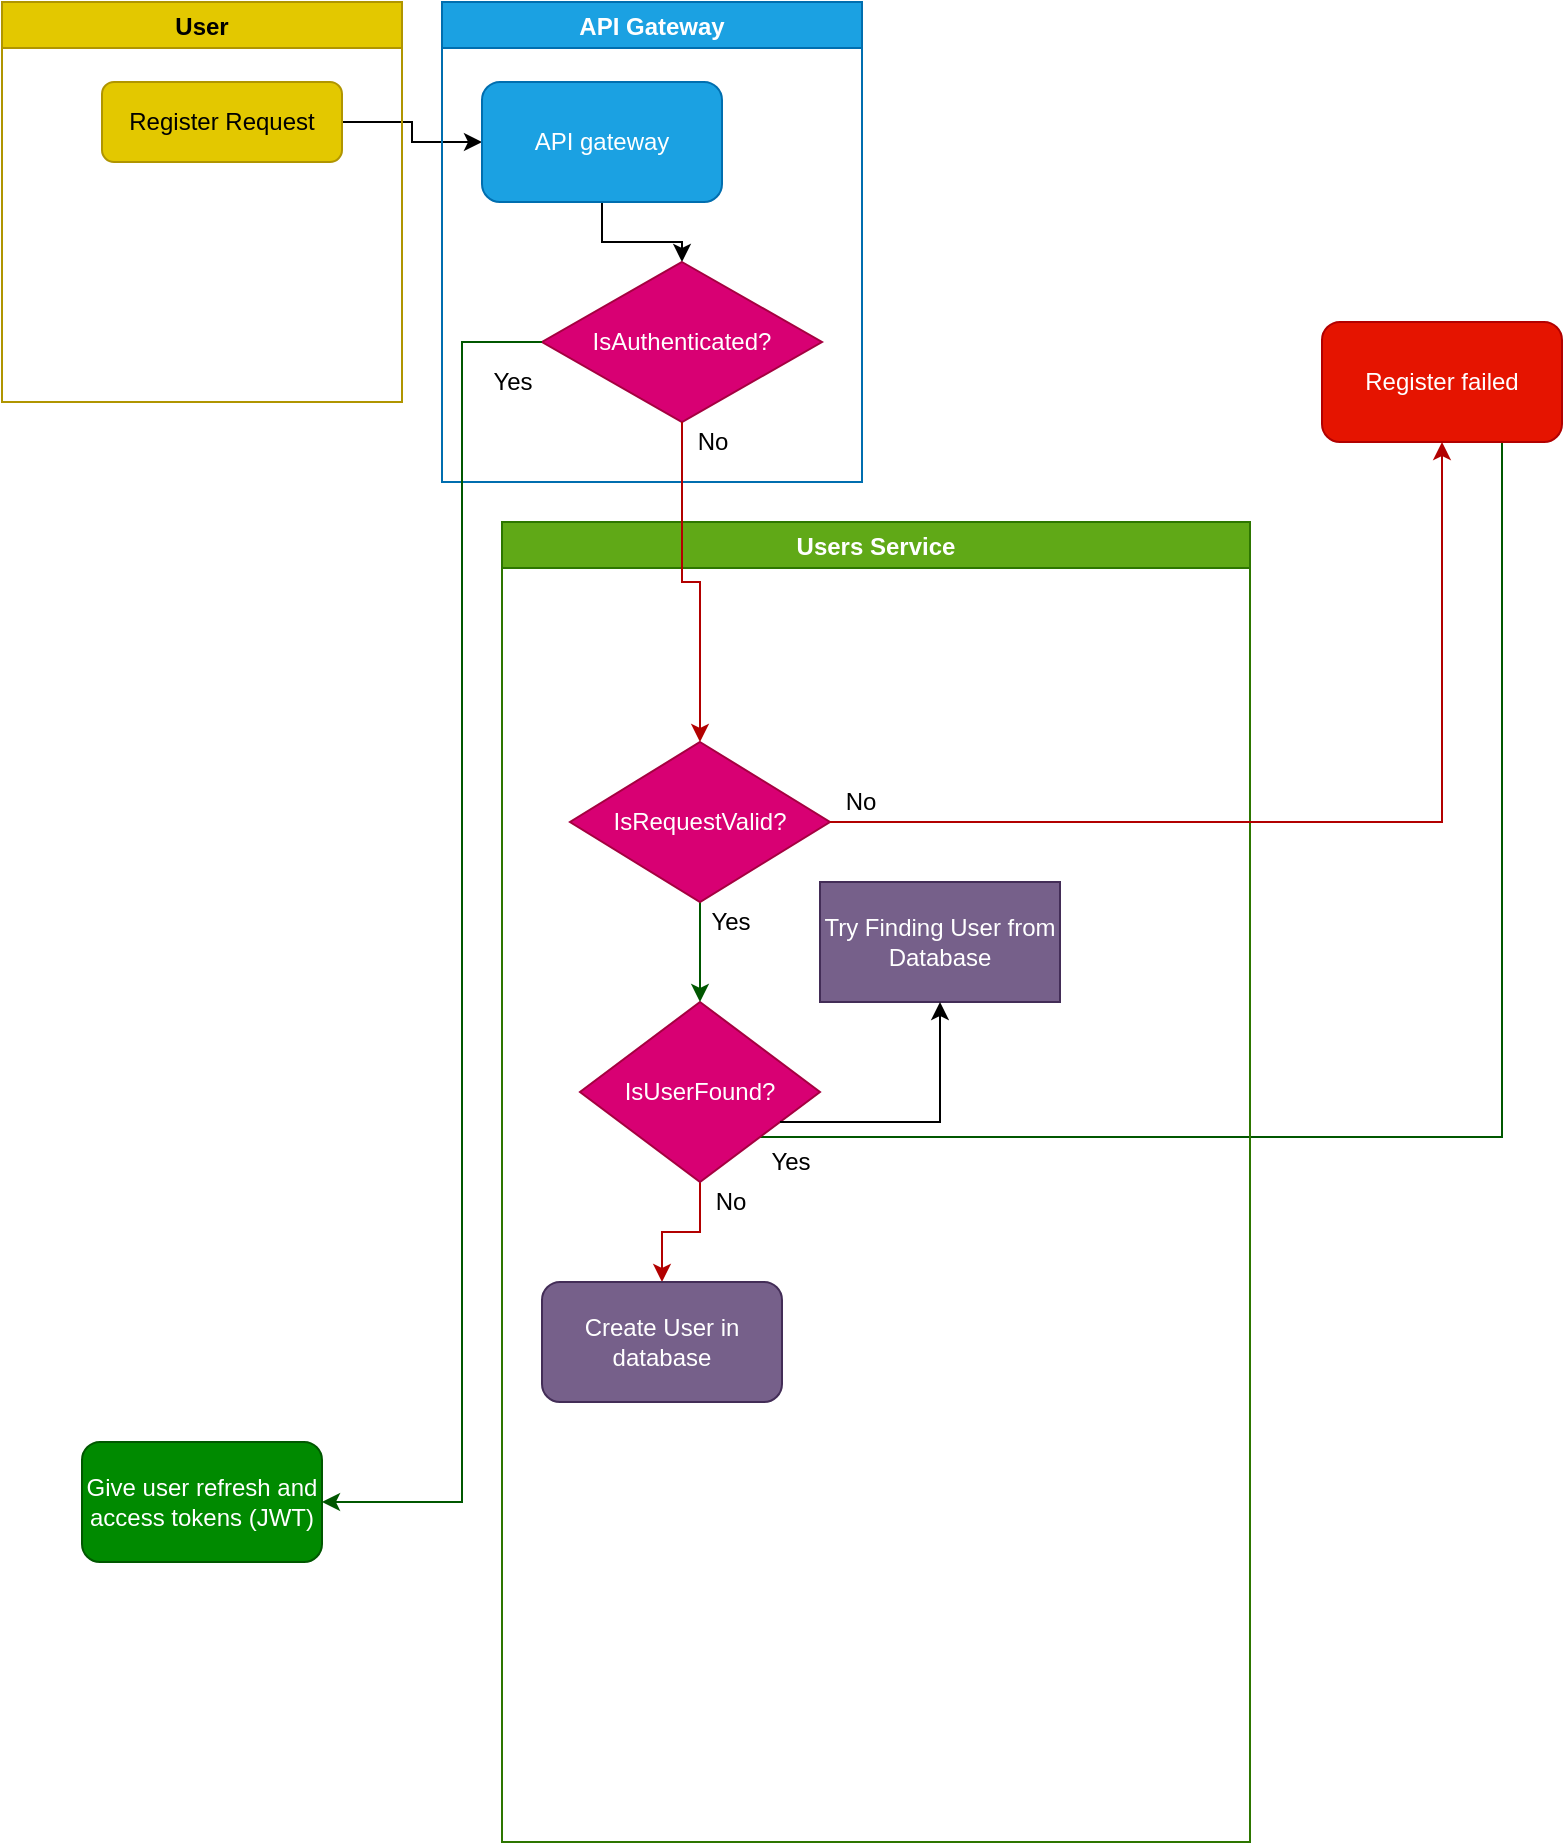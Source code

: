 <mxfile version="15.9.1" type="github">
  <diagram id="C5RBs43oDa-KdzZeNtuy" name="Page-1">
    <mxGraphModel dx="781" dy="553" grid="1" gridSize="10" guides="1" tooltips="1" connect="1" arrows="1" fold="1" page="1" pageScale="1" pageWidth="827" pageHeight="1169" math="0" shadow="0">
      <root>
        <mxCell id="WIyWlLk6GJQsqaUBKTNV-0" />
        <mxCell id="WIyWlLk6GJQsqaUBKTNV-1" parent="WIyWlLk6GJQsqaUBKTNV-0" />
        <mxCell id="z913wySDjgUMjYWv6C2x-1" style="edgeStyle=orthogonalEdgeStyle;rounded=0;orthogonalLoop=1;jettySize=auto;html=1;exitX=1;exitY=0.5;exitDx=0;exitDy=0;" edge="1" parent="WIyWlLk6GJQsqaUBKTNV-1" source="WIyWlLk6GJQsqaUBKTNV-3" target="z913wySDjgUMjYWv6C2x-0">
          <mxGeometry relative="1" as="geometry" />
        </mxCell>
        <mxCell id="z913wySDjgUMjYWv6C2x-4" value="API Gateway" style="swimlane;fillColor=#1ba1e2;fontColor=#ffffff;strokeColor=#006EAF;" vertex="1" parent="WIyWlLk6GJQsqaUBKTNV-1">
          <mxGeometry x="230" y="10" width="210" height="240" as="geometry">
            <mxRectangle x="230" y="10" width="110" height="23" as="alternateBounds" />
          </mxGeometry>
        </mxCell>
        <mxCell id="z913wySDjgUMjYWv6C2x-6" style="edgeStyle=orthogonalEdgeStyle;rounded=0;orthogonalLoop=1;jettySize=auto;html=1;exitX=0.5;exitY=1;exitDx=0;exitDy=0;entryX=0.5;entryY=0;entryDx=0;entryDy=0;" edge="1" parent="z913wySDjgUMjYWv6C2x-4" source="z913wySDjgUMjYWv6C2x-0" target="z913wySDjgUMjYWv6C2x-2">
          <mxGeometry relative="1" as="geometry" />
        </mxCell>
        <mxCell id="z913wySDjgUMjYWv6C2x-0" value="API gateway" style="rounded=1;whiteSpace=wrap;html=1;fillColor=#1ba1e2;fontColor=#ffffff;strokeColor=#006EAF;" vertex="1" parent="z913wySDjgUMjYWv6C2x-4">
          <mxGeometry x="20" y="40" width="120" height="60" as="geometry" />
        </mxCell>
        <mxCell id="z913wySDjgUMjYWv6C2x-2" value="IsAuthenticated?" style="rhombus;whiteSpace=wrap;html=1;fillColor=#d80073;fontColor=#ffffff;strokeColor=#A50040;" vertex="1" parent="z913wySDjgUMjYWv6C2x-4">
          <mxGeometry x="50" y="130" width="140" height="80" as="geometry" />
        </mxCell>
        <mxCell id="z913wySDjgUMjYWv6C2x-10" value="Yes" style="text;html=1;align=center;verticalAlign=middle;resizable=0;points=[];autosize=1;strokeColor=none;fillColor=none;" vertex="1" parent="z913wySDjgUMjYWv6C2x-4">
          <mxGeometry x="20" y="180" width="30" height="20" as="geometry" />
        </mxCell>
        <mxCell id="z913wySDjgUMjYWv6C2x-13" value="No" style="text;html=1;align=center;verticalAlign=middle;resizable=0;points=[];autosize=1;strokeColor=none;fillColor=none;" vertex="1" parent="z913wySDjgUMjYWv6C2x-4">
          <mxGeometry x="120" y="210" width="30" height="20" as="geometry" />
        </mxCell>
        <mxCell id="z913wySDjgUMjYWv6C2x-7" value="Give user refresh and access tokens (JWT)" style="whiteSpace=wrap;html=1;rounded=1;fillColor=#008a00;fontColor=#ffffff;strokeColor=#005700;" vertex="1" parent="WIyWlLk6GJQsqaUBKTNV-1">
          <mxGeometry x="50" y="730" width="120" height="60" as="geometry" />
        </mxCell>
        <mxCell id="z913wySDjgUMjYWv6C2x-9" style="edgeStyle=orthogonalEdgeStyle;rounded=0;orthogonalLoop=1;jettySize=auto;html=1;exitX=0;exitY=0.5;exitDx=0;exitDy=0;fillColor=#008a00;strokeColor=#005700;" edge="1" parent="WIyWlLk6GJQsqaUBKTNV-1" source="z913wySDjgUMjYWv6C2x-2" target="z913wySDjgUMjYWv6C2x-7">
          <mxGeometry relative="1" as="geometry">
            <Array as="points">
              <mxPoint x="240" y="180" />
              <mxPoint x="240" y="760" />
            </Array>
          </mxGeometry>
        </mxCell>
        <mxCell id="z913wySDjgUMjYWv6C2x-22" style="edgeStyle=orthogonalEdgeStyle;rounded=0;orthogonalLoop=1;jettySize=auto;html=1;exitX=1;exitY=1;exitDx=0;exitDy=0;entryX=0;entryY=0.5;entryDx=0;entryDy=0;fillColor=#008a00;strokeColor=#005700;" edge="1" parent="WIyWlLk6GJQsqaUBKTNV-1" source="z913wySDjgUMjYWv6C2x-11" target="z913wySDjgUMjYWv6C2x-21">
          <mxGeometry relative="1" as="geometry">
            <Array as="points">
              <mxPoint x="760" y="578" />
              <mxPoint x="760" y="200" />
            </Array>
          </mxGeometry>
        </mxCell>
        <mxCell id="z913wySDjgUMjYWv6C2x-19" value="Users Service" style="swimlane;fillColor=#60a917;fontColor=#ffffff;strokeColor=#2D7600;" vertex="1" parent="WIyWlLk6GJQsqaUBKTNV-1">
          <mxGeometry x="260" y="270" width="374" height="660" as="geometry" />
        </mxCell>
        <mxCell id="z913wySDjgUMjYWv6C2x-36" style="edgeStyle=orthogonalEdgeStyle;rounded=0;orthogonalLoop=1;jettySize=auto;html=1;exitX=0.5;exitY=1;exitDx=0;exitDy=0;fillColor=#e51400;strokeColor=#B20000;" edge="1" parent="z913wySDjgUMjYWv6C2x-19" source="z913wySDjgUMjYWv6C2x-11" target="z913wySDjgUMjYWv6C2x-35">
          <mxGeometry relative="1" as="geometry">
            <mxPoint x="88" y="375" as="targetPoint" />
          </mxGeometry>
        </mxCell>
        <mxCell id="z913wySDjgUMjYWv6C2x-11" value="IsUserFound?" style="rhombus;whiteSpace=wrap;html=1;fillColor=#d80073;fontColor=#ffffff;strokeColor=#A50040;" vertex="1" parent="z913wySDjgUMjYWv6C2x-19">
          <mxGeometry x="39" y="240" width="120" height="90" as="geometry" />
        </mxCell>
        <mxCell id="z913wySDjgUMjYWv6C2x-23" value="Yes" style="text;html=1;align=center;verticalAlign=middle;resizable=0;points=[];autosize=1;strokeColor=none;fillColor=none;" vertex="1" parent="z913wySDjgUMjYWv6C2x-19">
          <mxGeometry x="129" y="310" width="30" height="20" as="geometry" />
        </mxCell>
        <mxCell id="z913wySDjgUMjYWv6C2x-30" style="edgeStyle=orthogonalEdgeStyle;rounded=0;orthogonalLoop=1;jettySize=auto;html=1;exitX=0.5;exitY=1;exitDx=0;exitDy=0;fillColor=#008a00;strokeColor=#005700;" edge="1" parent="z913wySDjgUMjYWv6C2x-19" source="z913wySDjgUMjYWv6C2x-25" target="z913wySDjgUMjYWv6C2x-11">
          <mxGeometry relative="1" as="geometry" />
        </mxCell>
        <mxCell id="z913wySDjgUMjYWv6C2x-25" value="IsRequestValid?" style="rhombus;whiteSpace=wrap;html=1;fillColor=#d80073;fontColor=#ffffff;strokeColor=#A50040;" vertex="1" parent="z913wySDjgUMjYWv6C2x-19">
          <mxGeometry x="34" y="110" width="130" height="80" as="geometry" />
        </mxCell>
        <mxCell id="z913wySDjgUMjYWv6C2x-29" value="No" style="text;html=1;align=center;verticalAlign=middle;resizable=0;points=[];autosize=1;strokeColor=none;fillColor=none;" vertex="1" parent="z913wySDjgUMjYWv6C2x-19">
          <mxGeometry x="164" y="130" width="30" height="20" as="geometry" />
        </mxCell>
        <mxCell id="z913wySDjgUMjYWv6C2x-31" value="Yes" style="text;html=1;align=center;verticalAlign=middle;resizable=0;points=[];autosize=1;strokeColor=none;fillColor=none;" vertex="1" parent="z913wySDjgUMjYWv6C2x-19">
          <mxGeometry x="99" y="190" width="30" height="20" as="geometry" />
        </mxCell>
        <mxCell id="z913wySDjgUMjYWv6C2x-37" value="No" style="text;html=1;align=center;verticalAlign=middle;resizable=0;points=[];autosize=1;strokeColor=none;fillColor=none;" vertex="1" parent="z913wySDjgUMjYWv6C2x-19">
          <mxGeometry x="99" y="330" width="30" height="20" as="geometry" />
        </mxCell>
        <mxCell id="z913wySDjgUMjYWv6C2x-17" value="Try Finding User from Database" style="whiteSpace=wrap;html=1;fontColor=#ffffff;strokeColor=#432D57;fillColor=#76608a;" vertex="1" parent="z913wySDjgUMjYWv6C2x-19">
          <mxGeometry x="159" y="180" width="120" height="60" as="geometry" />
        </mxCell>
        <mxCell id="z913wySDjgUMjYWv6C2x-18" value="" style="edgeStyle=orthogonalEdgeStyle;rounded=0;orthogonalLoop=1;jettySize=auto;html=1;" edge="1" parent="z913wySDjgUMjYWv6C2x-19" source="z913wySDjgUMjYWv6C2x-11" target="z913wySDjgUMjYWv6C2x-17">
          <mxGeometry relative="1" as="geometry">
            <Array as="points">
              <mxPoint x="219" y="300" />
            </Array>
          </mxGeometry>
        </mxCell>
        <mxCell id="z913wySDjgUMjYWv6C2x-35" value="Create User in database" style="rounded=1;whiteSpace=wrap;html=1;fillColor=#76608a;fontColor=#ffffff;strokeColor=#432D57;" vertex="1" parent="z913wySDjgUMjYWv6C2x-19">
          <mxGeometry x="20" y="380" width="120" height="60" as="geometry" />
        </mxCell>
        <mxCell id="z913wySDjgUMjYWv6C2x-20" value="User" style="swimlane;fillColor=#e3c800;fontColor=#000000;strokeColor=#B09500;" vertex="1" parent="WIyWlLk6GJQsqaUBKTNV-1">
          <mxGeometry x="10.0" y="10" width="200" height="200" as="geometry" />
        </mxCell>
        <mxCell id="WIyWlLk6GJQsqaUBKTNV-3" value="Register Request" style="rounded=1;whiteSpace=wrap;html=1;fontSize=12;glass=0;strokeWidth=1;shadow=0;fillColor=#e3c800;fontColor=#000000;strokeColor=#B09500;" parent="z913wySDjgUMjYWv6C2x-20" vertex="1">
          <mxGeometry x="50.0" y="40" width="120" height="40" as="geometry" />
        </mxCell>
        <mxCell id="z913wySDjgUMjYWv6C2x-21" value="Register failed" style="whiteSpace=wrap;html=1;rounded=1;fillColor=#e51400;fontColor=#ffffff;strokeColor=#B20000;" vertex="1" parent="WIyWlLk6GJQsqaUBKTNV-1">
          <mxGeometry x="670" y="170" width="120" height="60" as="geometry" />
        </mxCell>
        <mxCell id="z913wySDjgUMjYWv6C2x-28" style="edgeStyle=orthogonalEdgeStyle;rounded=0;orthogonalLoop=1;jettySize=auto;html=1;exitX=1;exitY=0.5;exitDx=0;exitDy=0;fillColor=#e51400;strokeColor=#B20000;" edge="1" parent="WIyWlLk6GJQsqaUBKTNV-1" source="z913wySDjgUMjYWv6C2x-25" target="z913wySDjgUMjYWv6C2x-21">
          <mxGeometry relative="1" as="geometry" />
        </mxCell>
        <mxCell id="z913wySDjgUMjYWv6C2x-27" style="edgeStyle=orthogonalEdgeStyle;rounded=0;orthogonalLoop=1;jettySize=auto;html=1;exitX=0.5;exitY=1;exitDx=0;exitDy=0;fillColor=#e51400;strokeColor=#B20000;" edge="1" parent="WIyWlLk6GJQsqaUBKTNV-1" source="z913wySDjgUMjYWv6C2x-2" target="z913wySDjgUMjYWv6C2x-25">
          <mxGeometry relative="1" as="geometry" />
        </mxCell>
      </root>
    </mxGraphModel>
  </diagram>
</mxfile>
